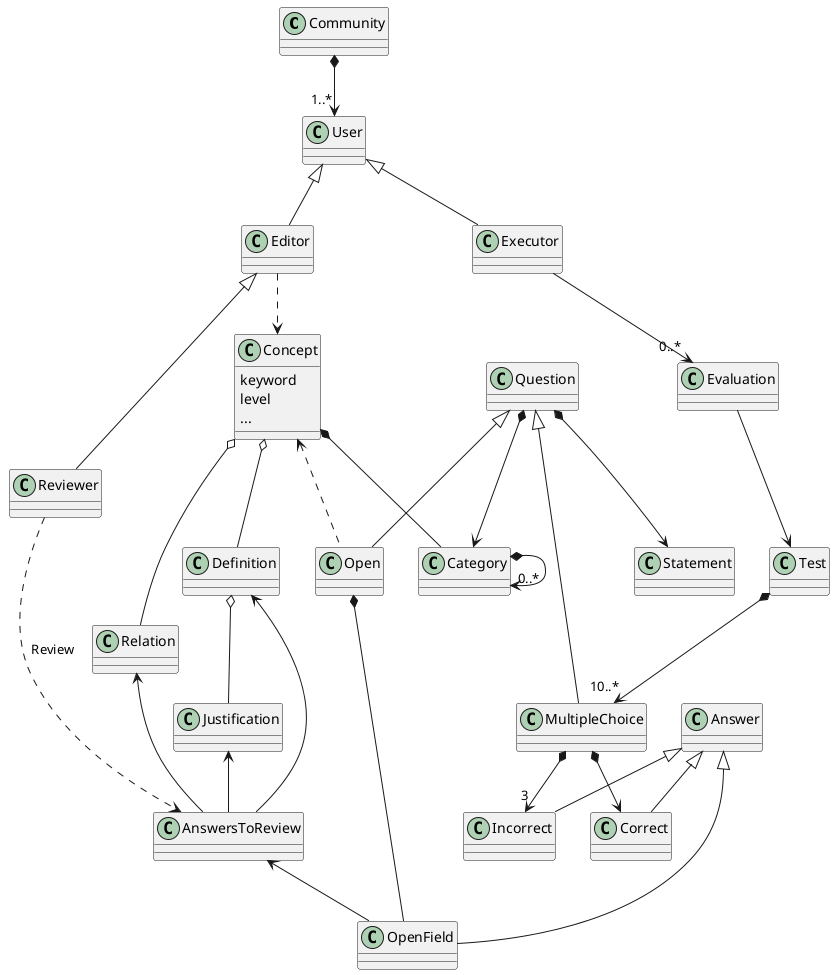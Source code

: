 @startuml OpoTestDomain

class Community

class User

class Reviewer

class Editor 

class Executor

class Evaluation

class Category 

class Test 

class AnswersToReview

class Concept {
    keyword
    level
    ...
}

class Open 

class Question

class MultipleChoice

class Statement

class Answer 

class Correct

Class Incorrect

Community *--> "1..*" User
'Community *--> Concept


User <|-- Editor
Editor <|--  Reviewer
User <|-- Executor

AnswersToReview <-- OpenField
Definition <-- AnswersToReview
Justification <-- AnswersToReview
Relation <-- AnswersToReview

Concept *-- Category
Concept o-- Definition
Definition o-- Justification
Concept o-- Relation

Executor --> "0..*" Evaluation
Evaluation --> Test

Editor ..> Concept
Concept <.. Open
'OpenQuestion --> Question
Reviewer ..> AnswersToReview : Review
Question <|-- MultipleChoice
Question <|-- Open
Test *--> "10..*" MultipleChoice
Question *-->   Statement
MultipleChoice *--> "3" Incorrect
MultipleChoice *-->   Correct
Answer <|-- Correct
Answer <|-- Incorrect
Answer <|-- OpenField
Open *--OpenField

Question *--> Category
Category *-->"0..*" Category



@enduml




